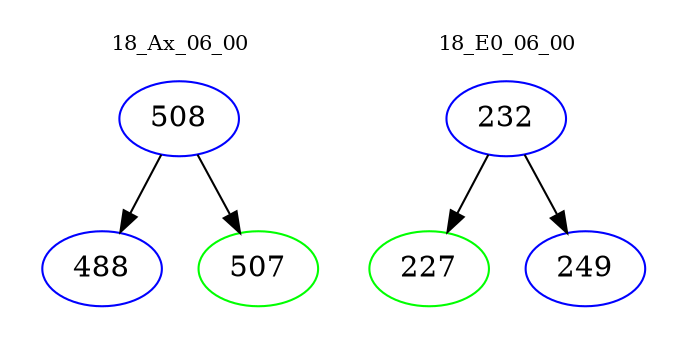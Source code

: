 digraph{
subgraph cluster_0 {
color = white
label = "18_Ax_06_00";
fontsize=10;
T0_508 [label="508", color="blue"]
T0_508 -> T0_488 [color="black"]
T0_488 [label="488", color="blue"]
T0_508 -> T0_507 [color="black"]
T0_507 [label="507", color="green"]
}
subgraph cluster_1 {
color = white
label = "18_E0_06_00";
fontsize=10;
T1_232 [label="232", color="blue"]
T1_232 -> T1_227 [color="black"]
T1_227 [label="227", color="green"]
T1_232 -> T1_249 [color="black"]
T1_249 [label="249", color="blue"]
}
}
